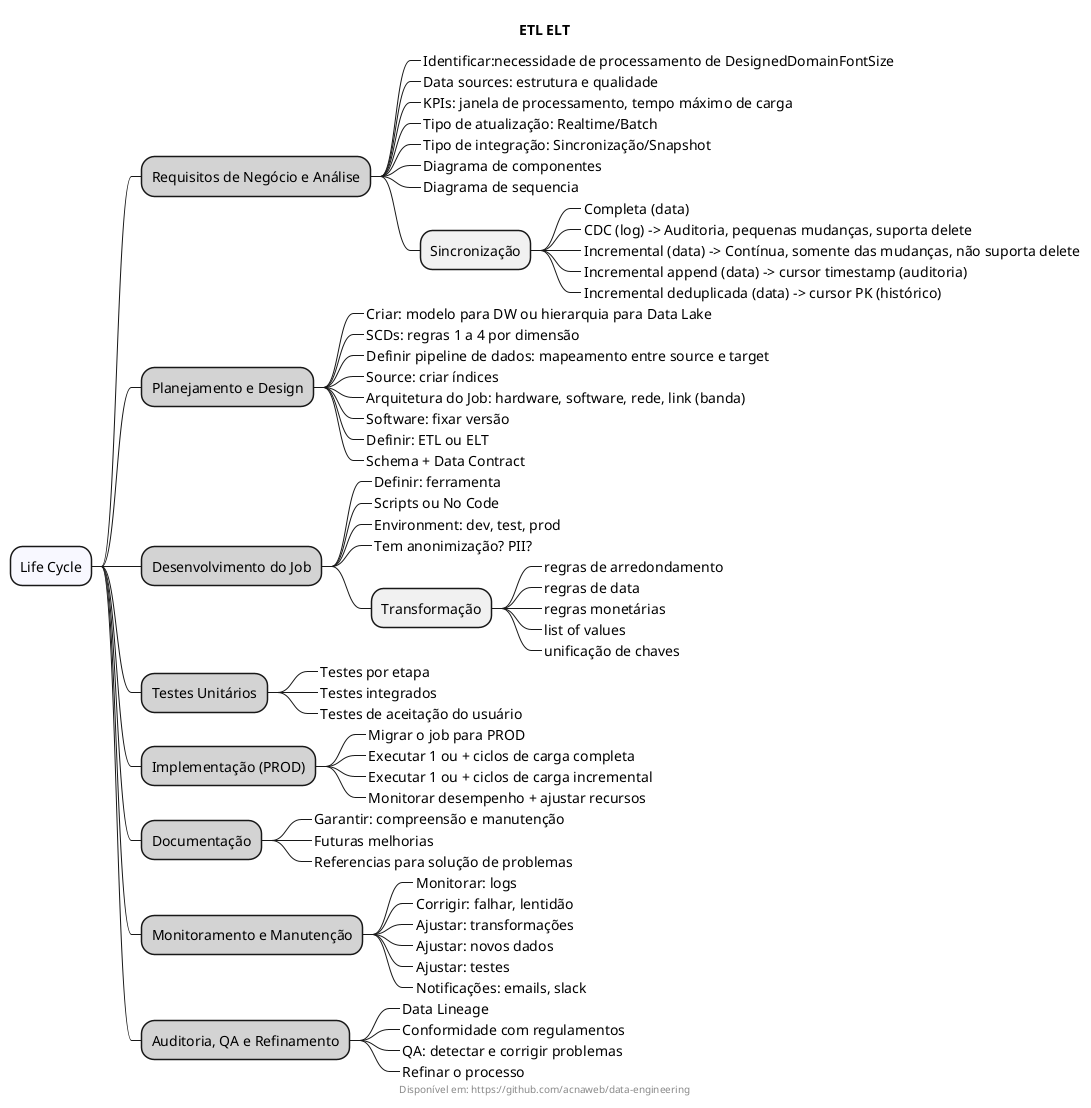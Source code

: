 @startmindmap

title "ETL ELT"
footer Disponível em: https://github.com/acnaweb/data-engineering

*[#F8F8FF]  Life Cycle

**[#LightGray] Requisitos de Negócio e Análise
***_ Identificar:necessidade de processamento de DesignedDomainFontSize
***_ Data sources: estrutura e qualidade
***_ KPIs: janela de processamento, tempo máximo de carga
***_ Tipo de atualização: Realtime/Batch
***_ Tipo de integração: Sincronização/Snapshot
***_ Diagrama de componentes
***_ Diagrama de sequencia
*** Sincronização
****_ Completa (data)
****_ CDC (log) -> Auditoria, pequenas mudanças, suporta delete
****_ Incremental (data) -> Contínua, somente das mudanças, não suporta delete
****_ Incremental append (data) -> cursor timestamp (auditoria)
****_ Incremental deduplicada (data) -> cursor PK (histórico)

**[#LightGray] Planejamento e Design
***_ Criar: modelo para DW ou hierarquia para Data Lake
***_ SCDs: regras 1 a 4 por dimensão
***_ Definir pipeline de dados: mapeamento entre source e target
***_ Source: criar índices
***_ Arquitetura do Job: hardware, software, rede, link (banda)
***_ Software: fixar versão
***_ Definir: ETL ou ELT
***_ Schema + Data Contract

**[#LightGray] Desenvolvimento do Job
***_ Definir: ferramenta
***_ Scripts ou No Code
***_ Environment: dev, test, prod
***_ Tem anonimização? PII?
*** Transformação
****_ regras de arredondamento
****_ regras de data
****_ regras monetárias
****_ list of values
****_ unificação de chaves

**[#LightGray] Testes Unitários
***_ Testes por etapa
***_ Testes integrados
***_ Testes de aceitação do usuário

**[#LightGray] Implementação (PROD)
***_ Migrar o job para PROD
***_ Executar 1 ou + ciclos de carga completa
***_ Executar 1 ou + ciclos de carga incremental
***_ Monitorar desempenho + ajustar recursos

**[#LightGray] Documentação
***_ Garantir: compreensão e manutenção
***_ Futuras melhorias
***_ Referencias para solução de problemas

**[#LightGray] Monitoramento e Manutenção
***_ Monitorar: logs
***_ Corrigir: falhar, lentidão
***_ Ajustar: transformações
***_ Ajustar: novos dados
***_ Ajustar: testes
***_ Notificações: emails, slack

**[#LightGray] Auditoria, QA e Refinamento
***_ Data Lineage
***_ Conformidade com regulamentos 
***_ QA: detectar e corrigir problemas
***_ Refinar o processo

@endmindmap

